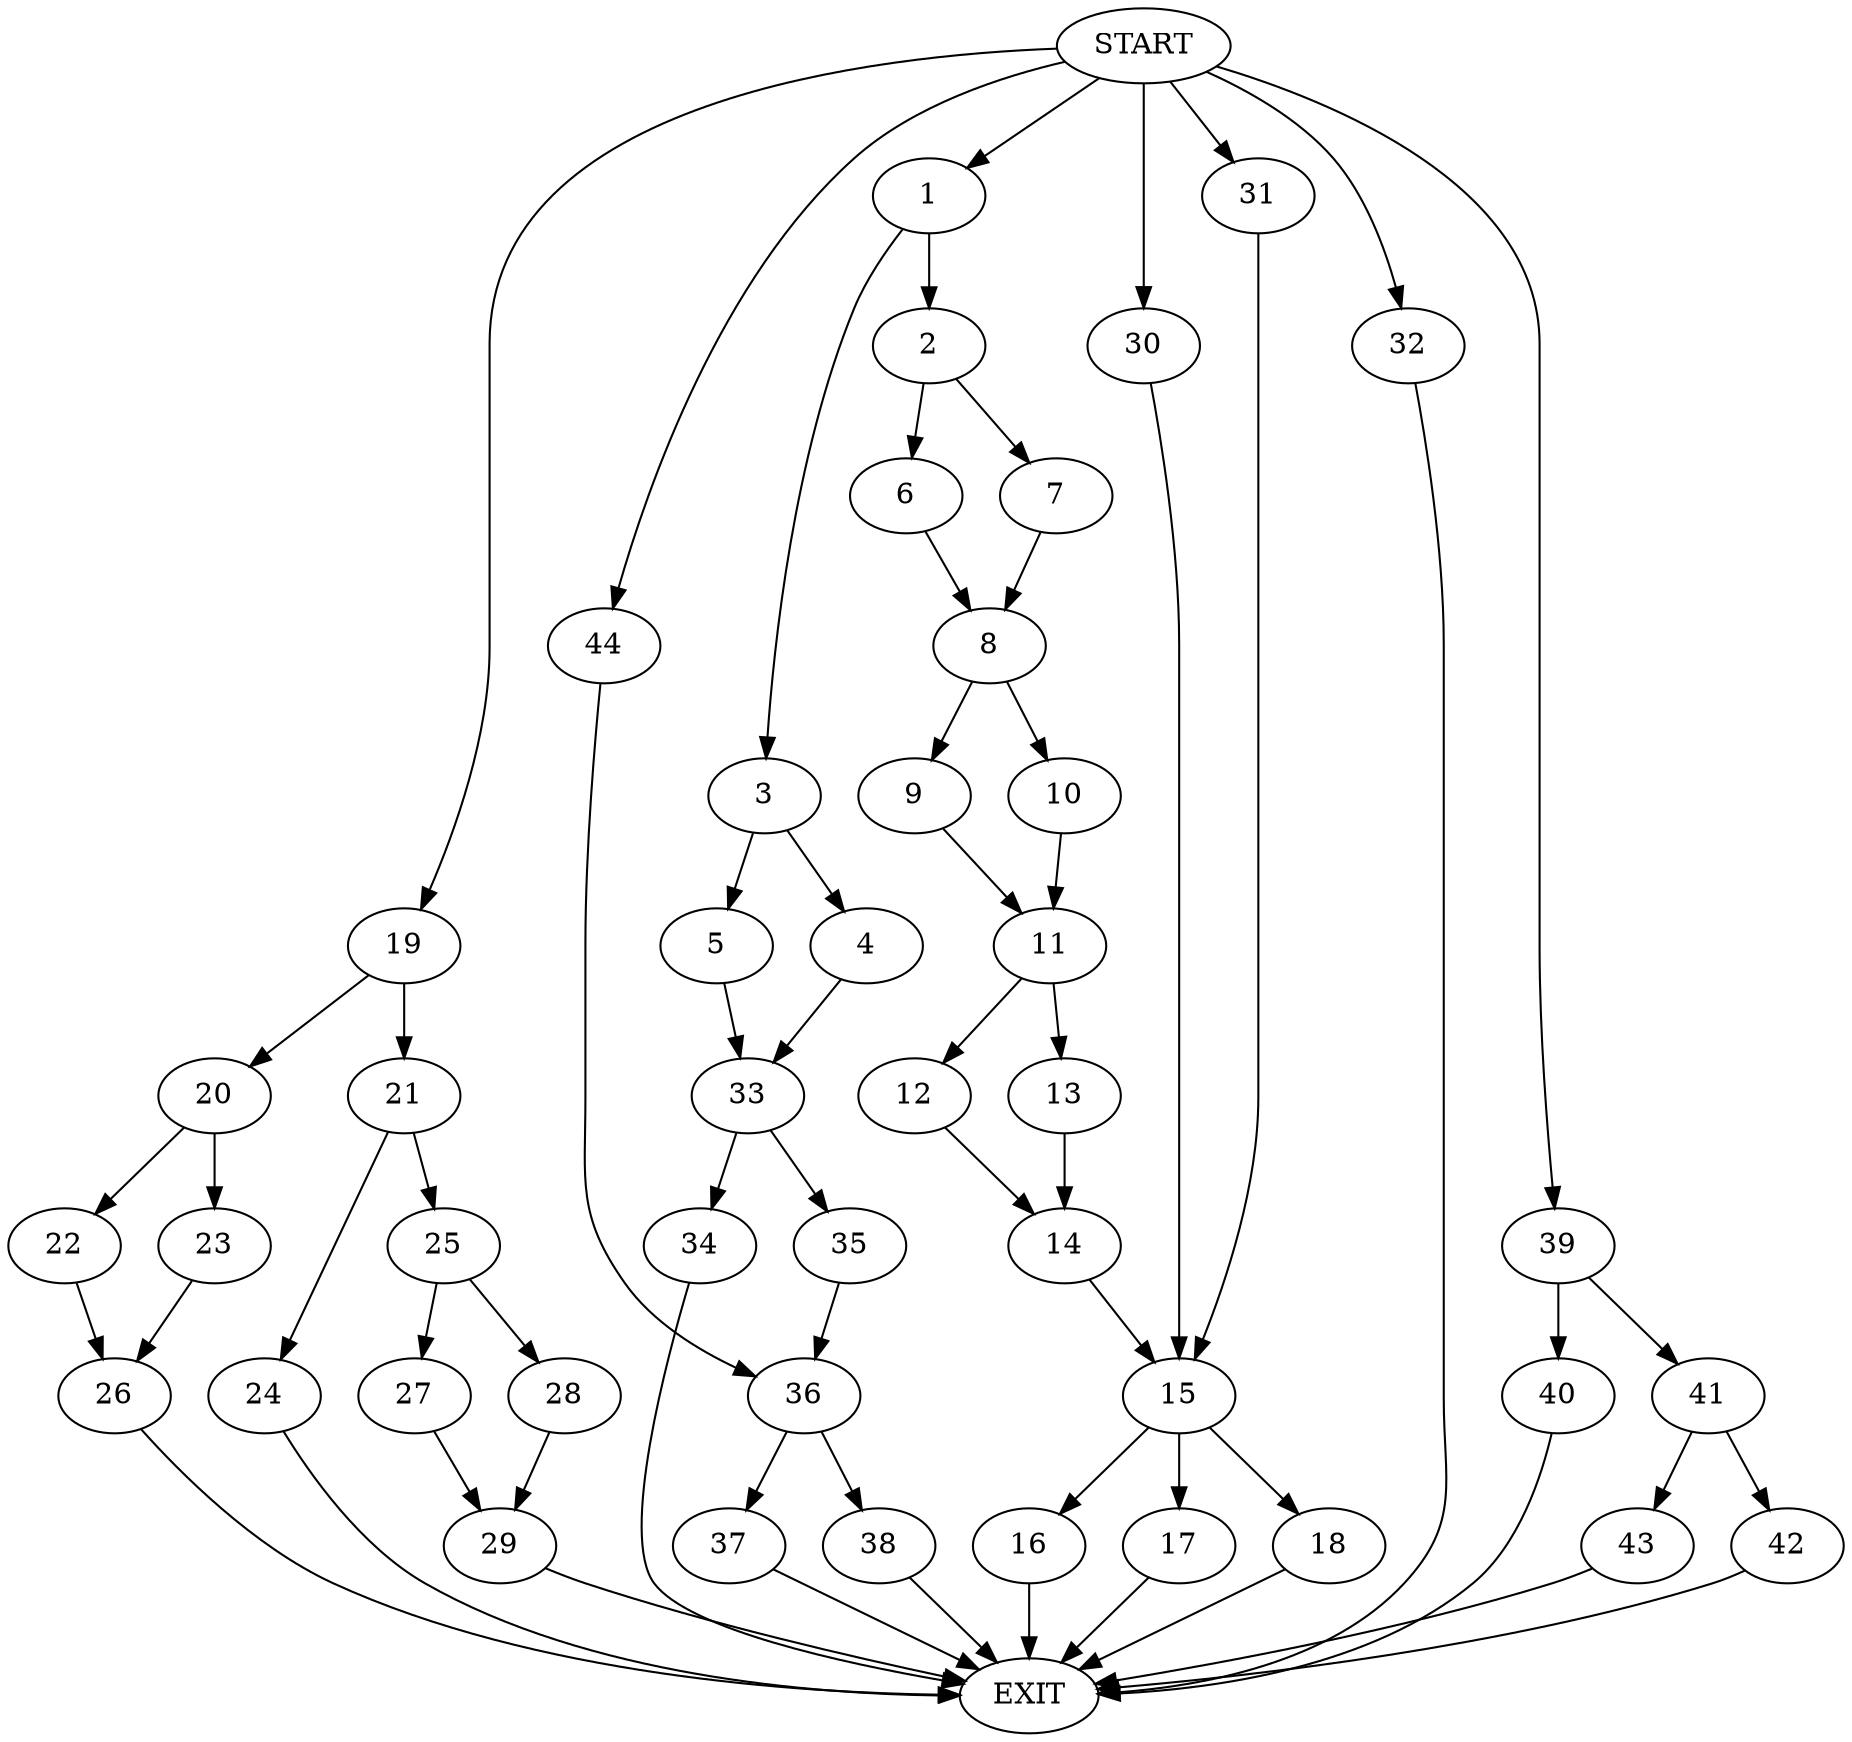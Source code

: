 digraph {
0 [label="START"]
45 [label="EXIT"]
0 -> 1
1 -> 2
1 -> 3
3 -> 4
3 -> 5
2 -> 6
2 -> 7
6 -> 8
7 -> 8
8 -> 9
8 -> 10
10 -> 11
9 -> 11
11 -> 12
11 -> 13
13 -> 14
12 -> 14
14 -> 15
15 -> 16
15 -> 17
15 -> 18
16 -> 45
0 -> 19
19 -> 20
19 -> 21
20 -> 22
20 -> 23
21 -> 24
21 -> 25
23 -> 26
22 -> 26
26 -> 45
24 -> 45
25 -> 27
25 -> 28
27 -> 29
28 -> 29
29 -> 45
0 -> 30
30 -> 15
18 -> 45
0 -> 31
31 -> 15
17 -> 45
0 -> 32
32 -> 45
5 -> 33
4 -> 33
33 -> 34
33 -> 35
35 -> 36
34 -> 45
36 -> 37
36 -> 38
38 -> 45
0 -> 39
39 -> 40
39 -> 41
40 -> 45
41 -> 42
41 -> 43
42 -> 45
43 -> 45
0 -> 44
44 -> 36
37 -> 45
}
